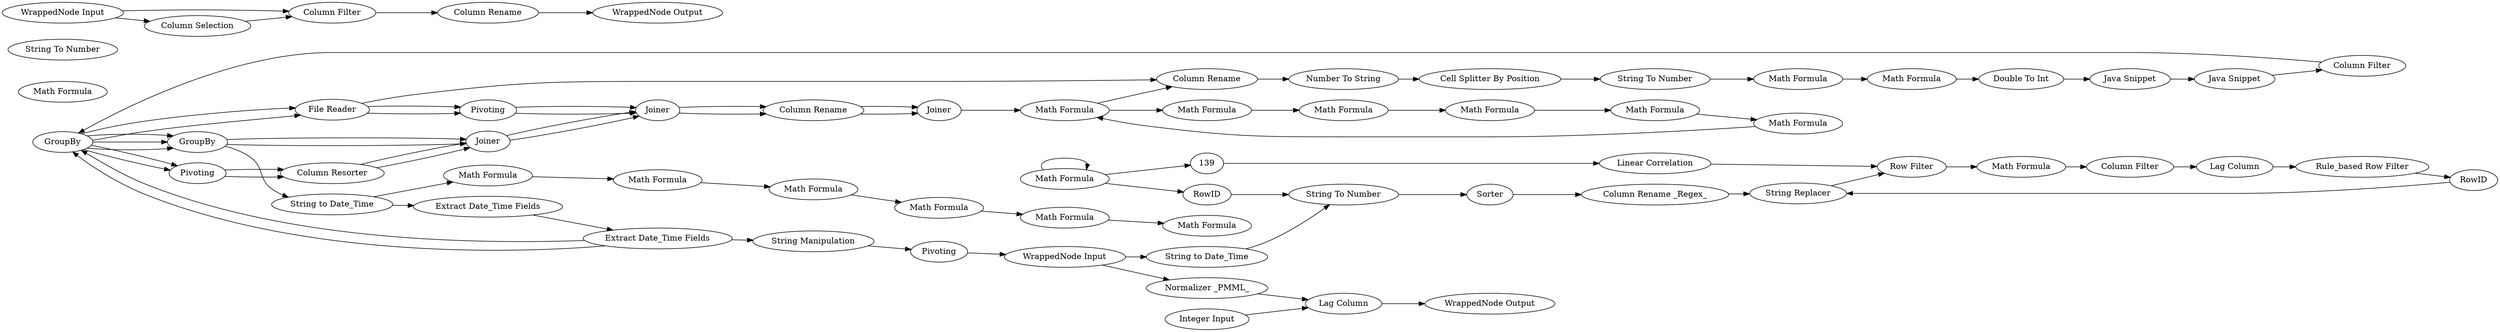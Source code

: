 digraph {
	23 [label=GroupBy]
	26 [label="Column Rename"]
	27 [label=GroupBy]
	28 [label=Joiner]
	29 [label=Pivoting]
	30 [label="Column Resorter"]
	104 [label="Rule Engine"]
	107 [label=Joiner]
	108 [label=Pivoting]
	6 [label="Column Rename"]
	7 [label="Cell Splitter By Position"]
	9 [label="Math Formula"]
	11 [label="Math Formula"]
	12 [label="Java Snippet"]
	14 [label="Column Filter"]
	15 [label="Java Snippet"]
	20 [label="Double To Int"]
	21 [label="Number To String"]
	22 [label="String To Number"]
	23 [label="String to Date_Time"]
	24 [label="String to Date_Time"]
	27 [label="String Replacer"]
	64 [label="Math Formula"]
	65 [label="Math Formula"]
	66 [label="Math Formula"]
	67 [label="Math Formula"]
	68 [label="Math Formula"]
	69 [label="Math Formula"]
	70 [label="Math Formula"]
	71 [label="Math Formula"]
	59 [label="Math Formula"]
	60 [label="Math Formula"]
	61 [label="Math Formula"]
	62 [label="Math Formula"]
	63 [label="Math Formula"]
	71 [label="Math Formula"]
	101 [label="Linear Correlation"]
	23 [label=GroupBy]
	26 [label="Column Rename"]
	27 [label=GroupBy]
	28 [label=Joiner]
	29 [label=Pivoting]
	30 [label="Column Resorter"]
	104 [label="Rule Engine"]
	107 [label=Joiner]
	108 [label=Pivoting]
	103 [label=Joiner]
	104 [label="File Reader"]
	123 [label="Line Plot"]
	124 [label=RowID]
	105 [label=Pivoting]
	106 [label="String Manipulation"]
	109 [label="Column Rename _Regex_"]
	118 [label="Cell Splitter By Position"]
	121 [label=Sorter]
	122 [label="String to Date_Time"]
	123 [label="String To Number"]
	127 [label="Math Formula"]
	128 [label="Row Filter"]
	129 [label="Rule_based Row Filter"]
	130 [label="Lag Column"]
	131 [label="Column Filter"]
	132 [label=RowID]
	135 [label="String Replacer"]
	136 [label="String To Number"]
	137 [label="Math Formula"]
	111 [label="Column Filter"]
	113 [label="Column Selection"]
	114 [label="WrappedNode Input"]
	115 [label="WrappedNode Output"]
	116 [label="Column Rename"]
	110 [label="Lag Column"]
	112 [label="Normalizer _PMML_"]
	117 [label="Integer Input"]
	118 [label="WrappedNode Input"]
	119 [label="WrappedNode Output"]
	140 [label="Extract Date_Time Fields"]
	141 [label="Extract Date_Time Fields"]
	23 -> 29
	23 -> 27
	23 -> 104
	27 -> 28
	28 -> 107
	29 -> 30
	30 -> 28
	104 -> 108
	107 -> 26
	108 -> 107
	6 -> 21
	7 -> 22
	9 -> 11
	11 -> 20
	12 -> 15
	14 -> 23
	15 -> 14
	20 -> 12
	21 -> 7
	22 -> 9
	23 -> 27
	27 -> 24
	24 -> 67
	65 -> 66
	66 -> 68
	67 -> 65
	68 -> 69
	69 -> 70
	71 -> 6
	59 -> 60
	60 -> 61
	61 -> 62
	62 -> 63
	71 -> 59
	23 -> 29
	23 -> 27
	23 -> 104
	27 -> 28
	28 -> 107
	29 -> 30
	30 -> 28
	104 -> 108
	107 -> 26
	108 -> 107
	105 -> 118
	106 -> 105
	118 -> 122
	121 -> 109
	122 -> 123
	123 -> 121
	135 -> 128
	137 -> 137
	127 -> 131
	128 -> 127
	129 -> 132
	130 -> 129
	131 -> 130
	132 -> 135
	111 -> 116
	113 -> 111
	114 -> 113
	114 -> 111
	116 -> 115
	110 -> 119
	112 -> 110
	117 -> 110
	118 -> 112
	26 -> 103
	24 -> 140
	63 -> 71
	101 -> 128
	26 -> 103
	103 -> 71
	104 -> 6
	124 -> 123
	109 -> 135
	137 -> 139
	137 -> 124
	139 -> 101
	140 -> 141
	141 -> 23
	141 -> 23
	141 -> 106
	rankdir=LR
}
